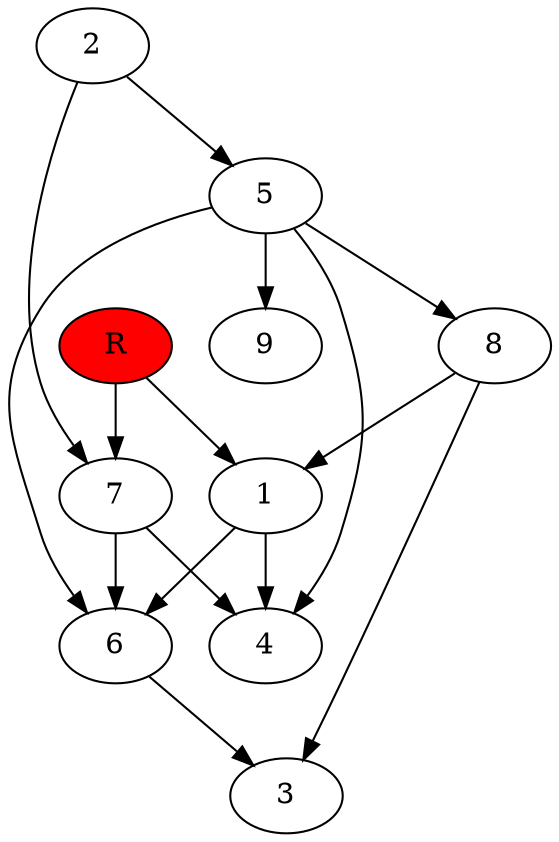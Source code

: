digraph prb42812 {
	1
	2
	3
	4
	5
	6
	7
	8
	R [fillcolor="#ff0000" style=filled]
	1 -> 4
	1 -> 6
	2 -> 5
	2 -> 7
	5 -> 4
	5 -> 6
	5 -> 8
	5 -> 9
	6 -> 3
	7 -> 4
	7 -> 6
	8 -> 1
	8 -> 3
	R -> 1
	R -> 7
}
